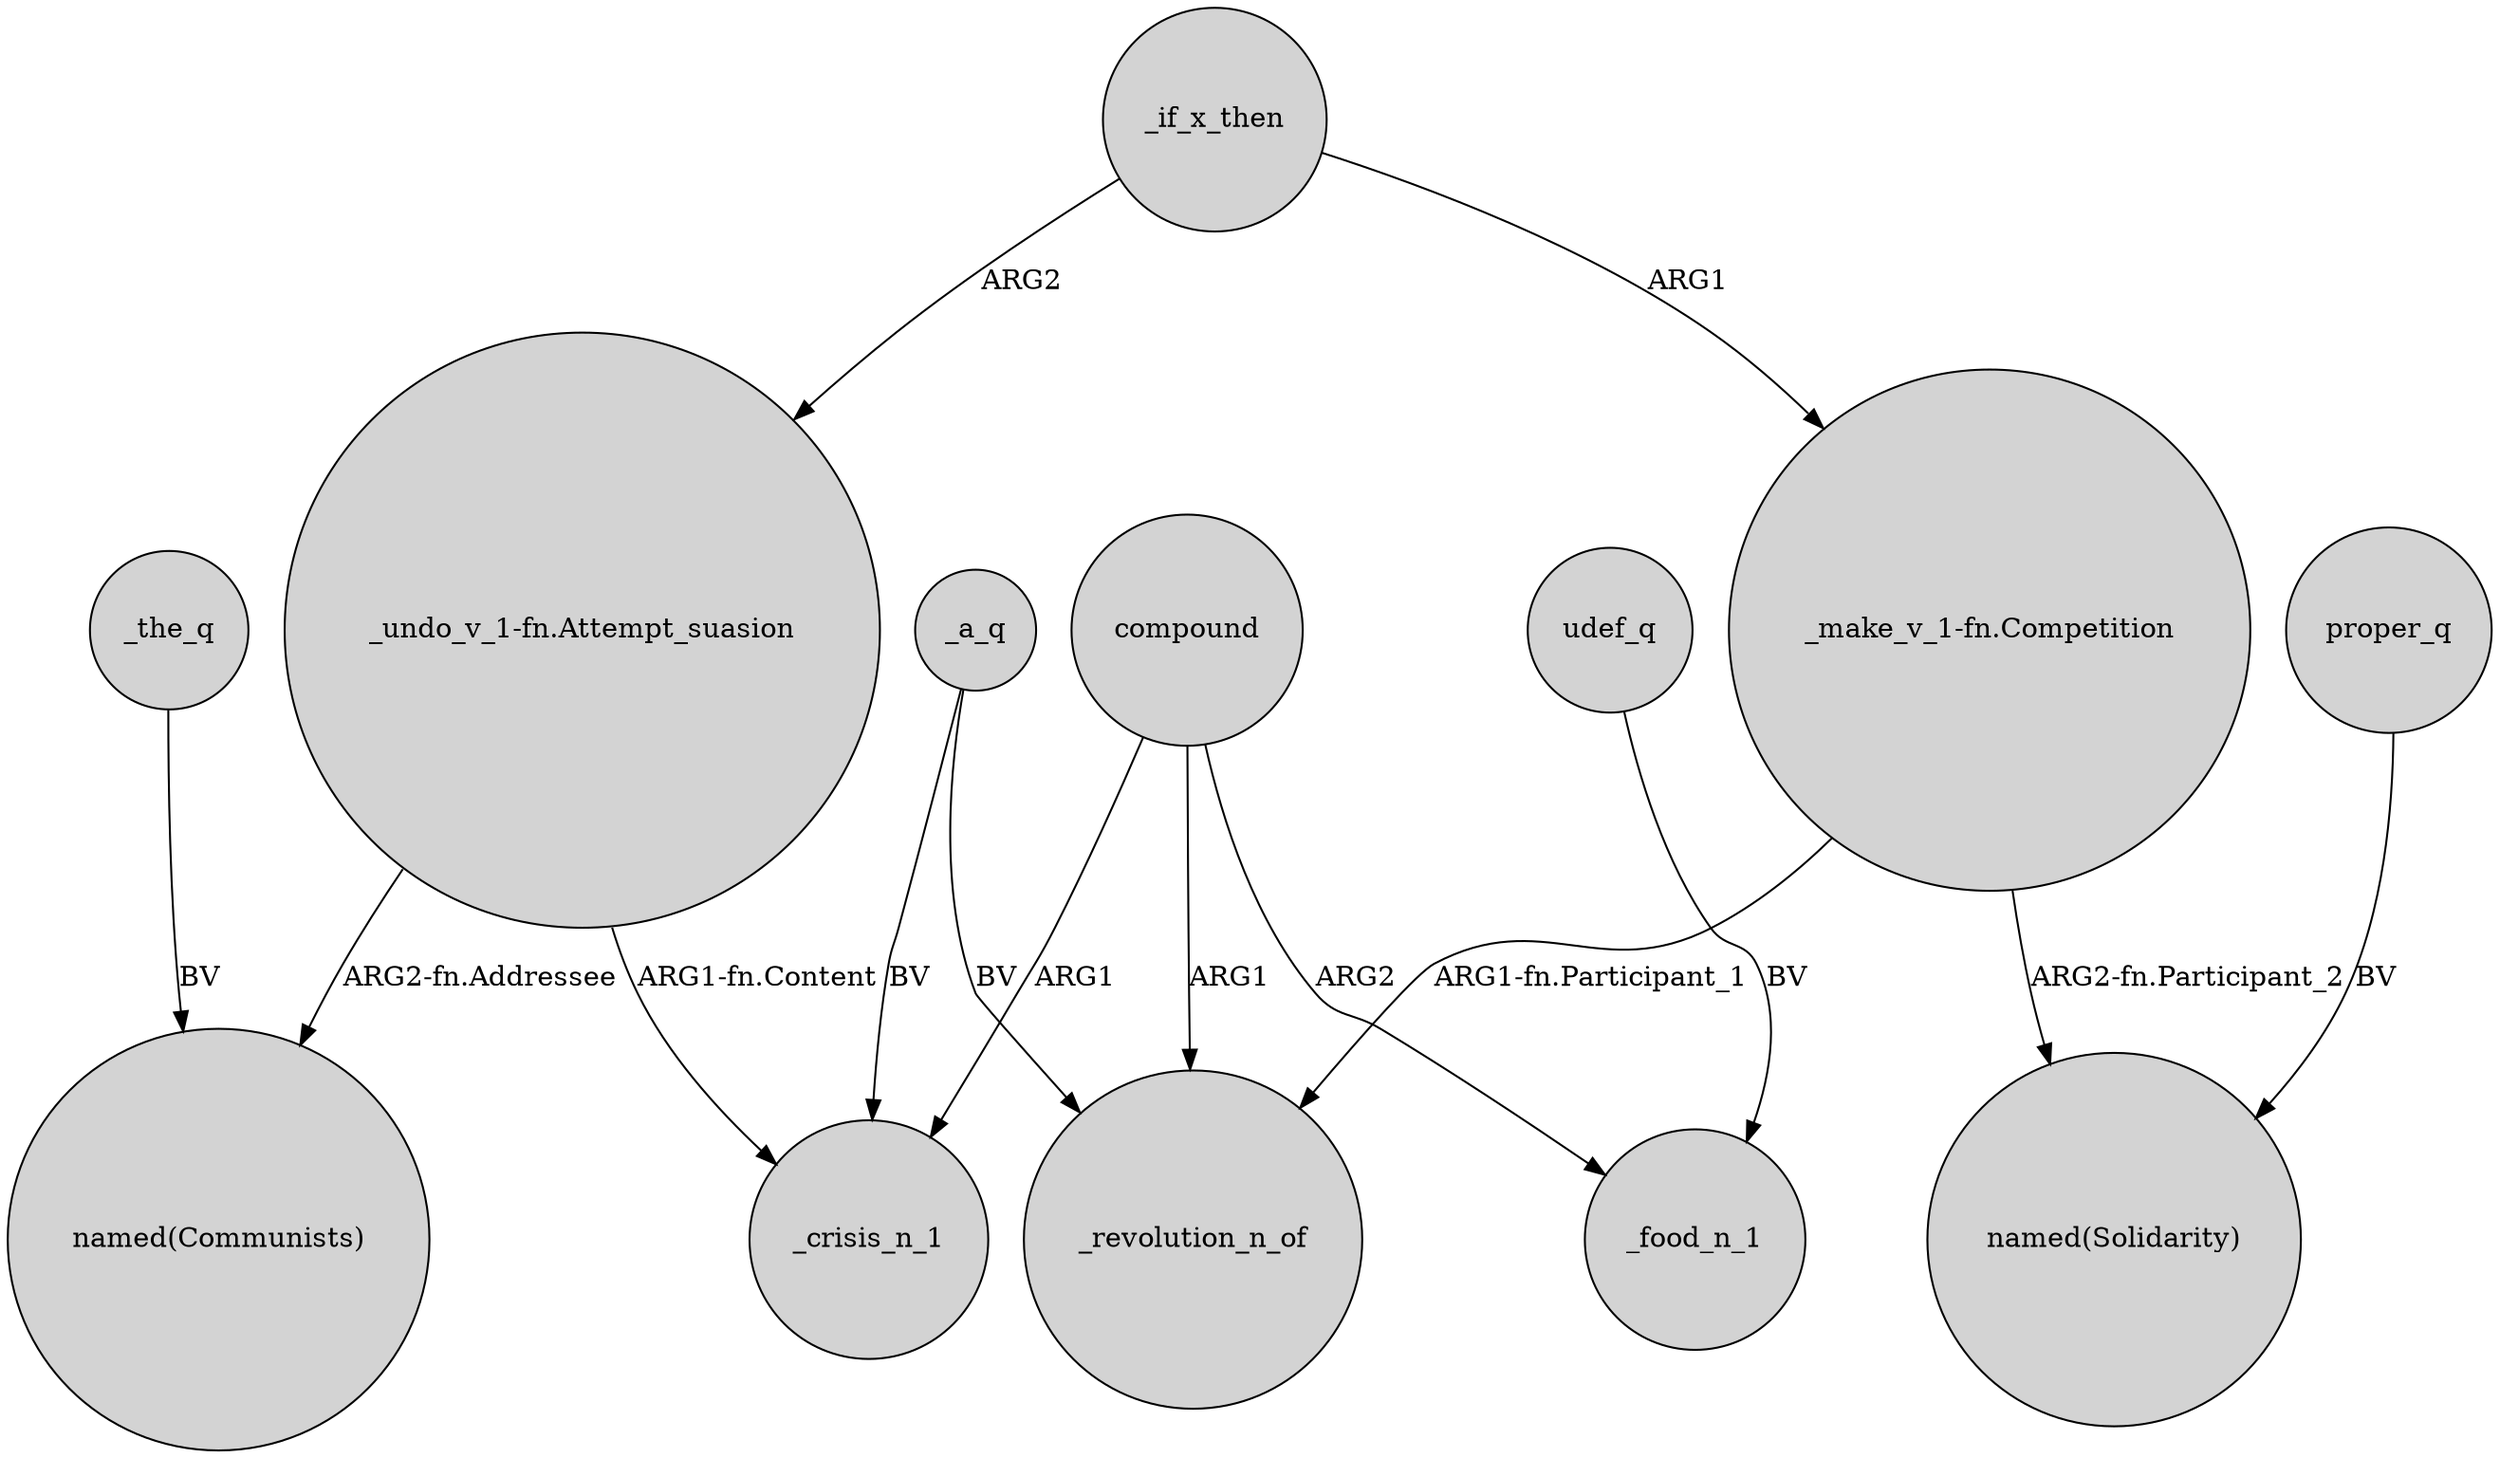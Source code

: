 digraph {
	node [shape=circle style=filled]
	_the_q -> "named(Communists)" [label=BV]
	compound -> _revolution_n_of [label=ARG1]
	compound -> _food_n_1 [label=ARG2]
	"_make_v_1-fn.Competition" -> "named(Solidarity)" [label="ARG2-fn.Participant_2"]
	_if_x_then -> "_make_v_1-fn.Competition" [label=ARG1]
	udef_q -> _food_n_1 [label=BV]
	proper_q -> "named(Solidarity)" [label=BV]
	"_make_v_1-fn.Competition" -> _revolution_n_of [label="ARG1-fn.Participant_1"]
	"_undo_v_1-fn.Attempt_suasion" -> "named(Communists)" [label="ARG2-fn.Addressee"]
	_a_q -> _revolution_n_of [label=BV]
	_a_q -> _crisis_n_1 [label=BV]
	_if_x_then -> "_undo_v_1-fn.Attempt_suasion" [label=ARG2]
	compound -> _crisis_n_1 [label=ARG1]
	"_undo_v_1-fn.Attempt_suasion" -> _crisis_n_1 [label="ARG1-fn.Content"]
}
